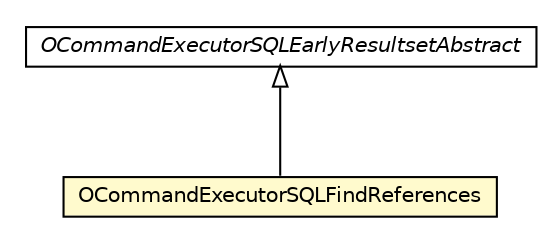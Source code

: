 #!/usr/local/bin/dot
#
# Class diagram 
# Generated by UMLGraph version R5_6-24-gf6e263 (http://www.umlgraph.org/)
#

digraph G {
	edge [fontname="Helvetica",fontsize=10,labelfontname="Helvetica",labelfontsize=10];
	node [fontname="Helvetica",fontsize=10,shape=plaintext];
	nodesep=0.25;
	ranksep=0.5;
	// com.orientechnologies.orient.core.sql.OCommandExecutorSQLFindReferences
	c2024801 [label=<<table title="com.orientechnologies.orient.core.sql.OCommandExecutorSQLFindReferences" border="0" cellborder="1" cellspacing="0" cellpadding="2" port="p" bgcolor="lemonChiffon" href="./OCommandExecutorSQLFindReferences.html">
		<tr><td><table border="0" cellspacing="0" cellpadding="1">
<tr><td align="center" balign="center"> OCommandExecutorSQLFindReferences </td></tr>
		</table></td></tr>
		</table>>, URL="./OCommandExecutorSQLFindReferences.html", fontname="Helvetica", fontcolor="black", fontsize=10.0];
	// com.orientechnologies.orient.core.sql.OCommandExecutorSQLEarlyResultsetAbstract
	c2024831 [label=<<table title="com.orientechnologies.orient.core.sql.OCommandExecutorSQLEarlyResultsetAbstract" border="0" cellborder="1" cellspacing="0" cellpadding="2" port="p" href="./OCommandExecutorSQLEarlyResultsetAbstract.html">
		<tr><td><table border="0" cellspacing="0" cellpadding="1">
<tr><td align="center" balign="center"><font face="Helvetica-Oblique"> OCommandExecutorSQLEarlyResultsetAbstract </font></td></tr>
		</table></td></tr>
		</table>>, URL="./OCommandExecutorSQLEarlyResultsetAbstract.html", fontname="Helvetica", fontcolor="black", fontsize=10.0];
	//com.orientechnologies.orient.core.sql.OCommandExecutorSQLFindReferences extends com.orientechnologies.orient.core.sql.OCommandExecutorSQLEarlyResultsetAbstract
	c2024831:p -> c2024801:p [dir=back,arrowtail=empty];
}

